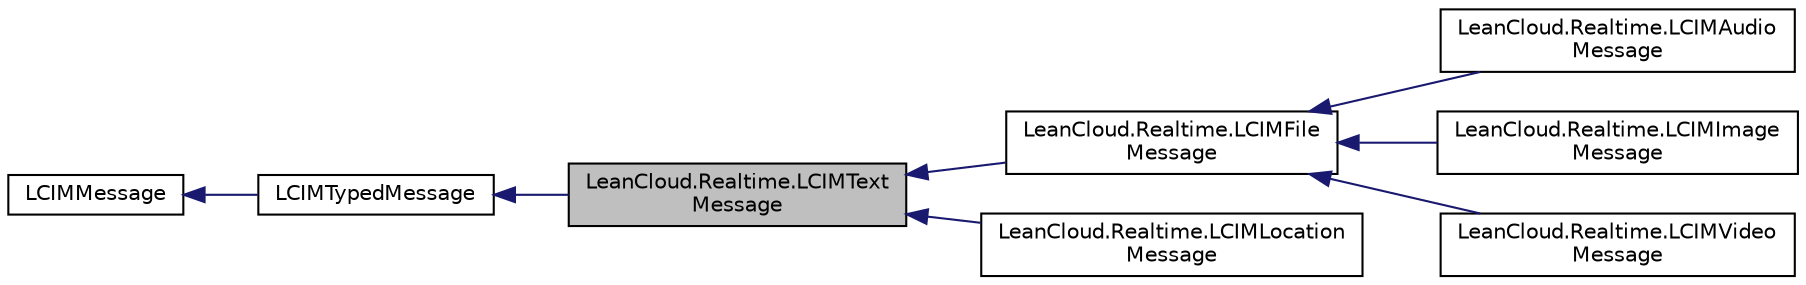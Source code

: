 digraph "LeanCloud.Realtime.LCIMTextMessage"
{
  edge [fontname="Helvetica",fontsize="10",labelfontname="Helvetica",labelfontsize="10"];
  node [fontname="Helvetica",fontsize="10",shape=record];
  rankdir="LR";
  Node1 [label="LeanCloud.Realtime.LCIMText\lMessage",height=0.2,width=0.4,color="black", fillcolor="grey75", style="filled", fontcolor="black"];
  Node2 -> Node1 [dir="back",color="midnightblue",fontsize="10",style="solid",fontname="Helvetica"];
  Node2 [label="LCIMTypedMessage",height=0.2,width=0.4,color="black", fillcolor="white", style="filled",URL="$classLeanCloud_1_1Realtime_1_1LCIMTypedMessage.html",tooltip="Known message types. "];
  Node3 -> Node2 [dir="back",color="midnightblue",fontsize="10",style="solid",fontname="Helvetica"];
  Node3 [label="LCIMMessage",height=0.2,width=0.4,color="black", fillcolor="white", style="filled",URL="$classLeanCloud_1_1Realtime_1_1LCIMMessage.html",tooltip="The base class of message. "];
  Node1 -> Node4 [dir="back",color="midnightblue",fontsize="10",style="solid",fontname="Helvetica"];
  Node4 [label="LeanCloud.Realtime.LCIMFile\lMessage",height=0.2,width=0.4,color="black", fillcolor="white", style="filled",URL="$classLeanCloud_1_1Realtime_1_1LCIMFileMessage.html",tooltip="LCIMFileMessage is a local representation of file message in LeanCloud. "];
  Node4 -> Node5 [dir="back",color="midnightblue",fontsize="10",style="solid",fontname="Helvetica"];
  Node5 [label="LeanCloud.Realtime.LCIMAudio\lMessage",height=0.2,width=0.4,color="black", fillcolor="white", style="filled",URL="$classLeanCloud_1_1Realtime_1_1LCIMAudioMessage.html",tooltip="LCIMAudioMessage is a local representation of audio message in LeanCloud. "];
  Node4 -> Node6 [dir="back",color="midnightblue",fontsize="10",style="solid",fontname="Helvetica"];
  Node6 [label="LeanCloud.Realtime.LCIMImage\lMessage",height=0.2,width=0.4,color="black", fillcolor="white", style="filled",URL="$classLeanCloud_1_1Realtime_1_1LCIMImageMessage.html",tooltip="LCIMImageMessage is a local representation of image message in LeanCloud. "];
  Node4 -> Node7 [dir="back",color="midnightblue",fontsize="10",style="solid",fontname="Helvetica"];
  Node7 [label="LeanCloud.Realtime.LCIMVideo\lMessage",height=0.2,width=0.4,color="black", fillcolor="white", style="filled",URL="$classLeanCloud_1_1Realtime_1_1LCIMVideoMessage.html",tooltip="LCIMVideoMessage is a local representation of video message in LeanCloud. "];
  Node1 -> Node8 [dir="back",color="midnightblue",fontsize="10",style="solid",fontname="Helvetica"];
  Node8 [label="LeanCloud.Realtime.LCIMLocation\lMessage",height=0.2,width=0.4,color="black", fillcolor="white", style="filled",URL="$classLeanCloud_1_1Realtime_1_1LCIMLocationMessage.html",tooltip="LCIMLocationMessage is a local representation of location message in LeanCloud. "];
}
